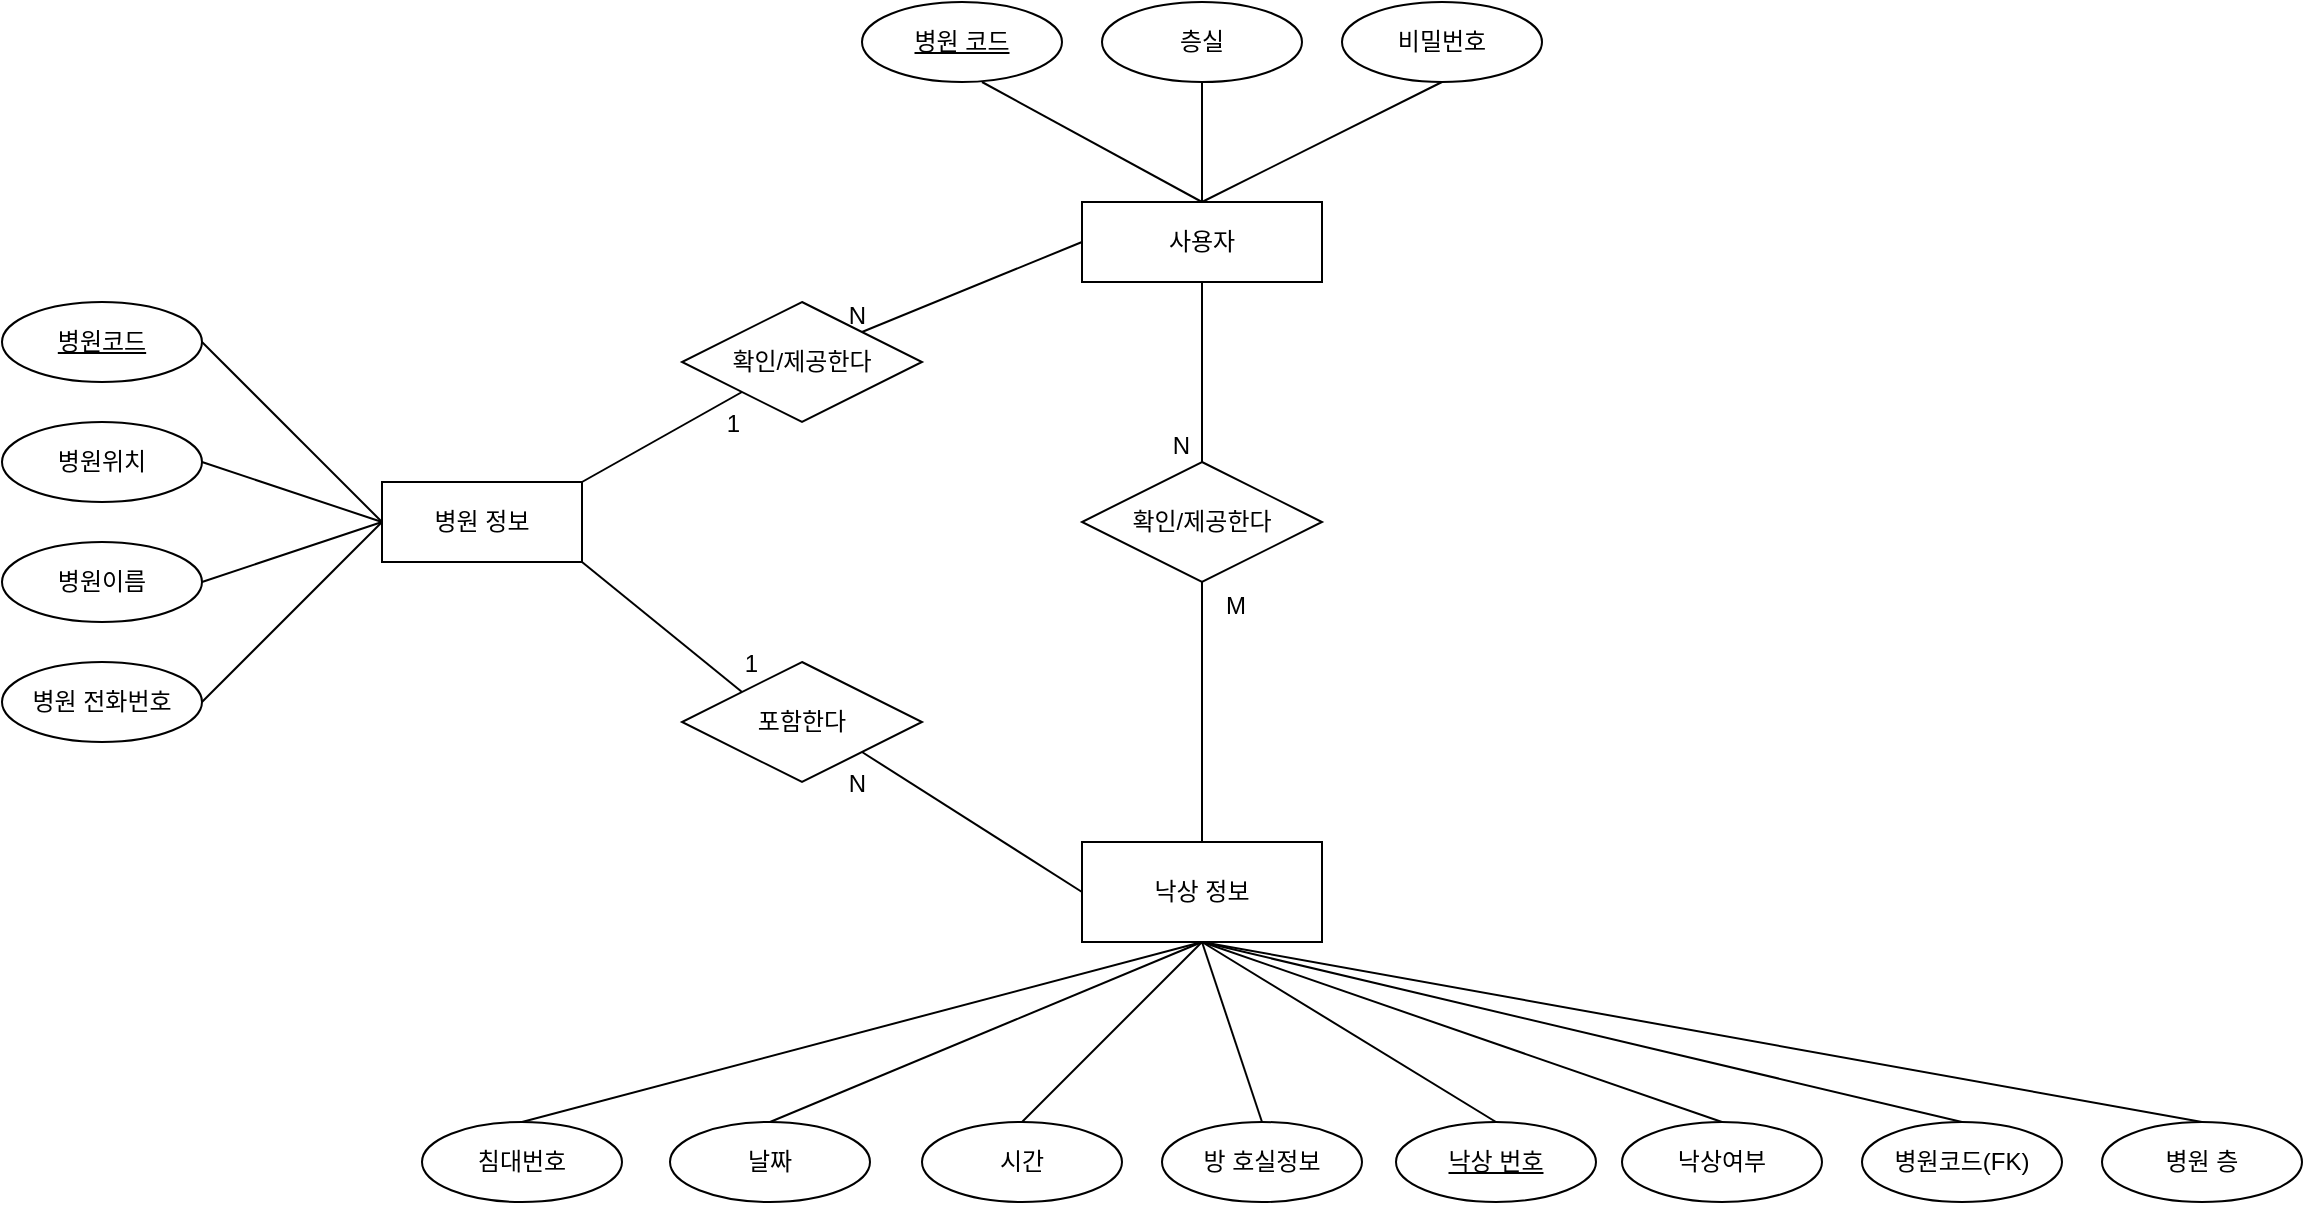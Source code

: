 <mxfile version="24.5.4" type="device">
  <diagram name="페이지-1" id="0Yy5LpalHrTcR6PY08G_">
    <mxGraphModel dx="1434" dy="1949" grid="1" gridSize="10" guides="1" tooltips="1" connect="1" arrows="1" fold="1" page="1" pageScale="1" pageWidth="827" pageHeight="1169" math="0" shadow="0">
      <root>
        <mxCell id="0" />
        <mxCell id="1" parent="0" />
        <mxCell id="QdwyMLrX8IVFa2yjy7a5-65" value="낙상 정보" style="rounded=0;whiteSpace=wrap;html=1;" parent="1" vertex="1">
          <mxGeometry x="570" y="330" width="120" height="50" as="geometry" />
        </mxCell>
        <mxCell id="QdwyMLrX8IVFa2yjy7a5-73" value="" style="endArrow=none;html=1;rounded=0;exitX=0.5;exitY=0;exitDx=0;exitDy=0;entryX=0.5;entryY=1;entryDx=0;entryDy=0;" parent="1" target="QdwyMLrX8IVFa2yjy7a5-65" edge="1">
          <mxGeometry width="50" height="50" relative="1" as="geometry">
            <mxPoint x="290" y="470" as="sourcePoint" />
            <mxPoint x="590" y="360" as="targetPoint" />
          </mxGeometry>
        </mxCell>
        <mxCell id="QdwyMLrX8IVFa2yjy7a5-74" value="" style="endArrow=none;html=1;rounded=0;exitX=0.5;exitY=0;exitDx=0;exitDy=0;entryX=0.5;entryY=1;entryDx=0;entryDy=0;" parent="1" source="QdwyMLrX8IVFa2yjy7a5-88" target="QdwyMLrX8IVFa2yjy7a5-65" edge="1">
          <mxGeometry width="50" height="50" relative="1" as="geometry">
            <mxPoint x="490" y="420" as="sourcePoint" />
            <mxPoint x="590" y="360" as="targetPoint" />
          </mxGeometry>
        </mxCell>
        <mxCell id="QdwyMLrX8IVFa2yjy7a5-75" value="" style="endArrow=none;html=1;rounded=0;exitX=0.5;exitY=0;exitDx=0;exitDy=0;" parent="1" source="QdwyMLrX8IVFa2yjy7a5-89" edge="1">
          <mxGeometry width="50" height="50" relative="1" as="geometry">
            <mxPoint x="580" y="420" as="sourcePoint" />
            <mxPoint x="630" y="380" as="targetPoint" />
          </mxGeometry>
        </mxCell>
        <mxCell id="QdwyMLrX8IVFa2yjy7a5-76" value="" style="endArrow=none;html=1;rounded=0;exitX=0.5;exitY=0;exitDx=0;exitDy=0;entryX=0.5;entryY=1;entryDx=0;entryDy=0;" parent="1" source="QdwyMLrX8IVFa2yjy7a5-90" target="QdwyMLrX8IVFa2yjy7a5-65" edge="1">
          <mxGeometry width="50" height="50" relative="1" as="geometry">
            <mxPoint x="672" y="420" as="sourcePoint" />
            <mxPoint x="590" y="360" as="targetPoint" />
          </mxGeometry>
        </mxCell>
        <mxCell id="QdwyMLrX8IVFa2yjy7a5-77" value="" style="endArrow=none;html=1;rounded=0;exitX=0.5;exitY=0;exitDx=0;exitDy=0;" parent="1" source="QdwyMLrX8IVFa2yjy7a5-91" edge="1">
          <mxGeometry width="50" height="50" relative="1" as="geometry">
            <mxPoint x="770" y="420" as="sourcePoint" />
            <mxPoint x="630" y="380" as="targetPoint" />
          </mxGeometry>
        </mxCell>
        <mxCell id="QdwyMLrX8IVFa2yjy7a5-78" value="" style="endArrow=none;html=1;rounded=0;exitX=0.5;exitY=0;exitDx=0;exitDy=0;" parent="1" source="QdwyMLrX8IVFa2yjy7a5-92" edge="1">
          <mxGeometry width="50" height="50" relative="1" as="geometry">
            <mxPoint x="861" y="419" as="sourcePoint" />
            <mxPoint x="630" y="380" as="targetPoint" />
          </mxGeometry>
        </mxCell>
        <mxCell id="QdwyMLrX8IVFa2yjy7a5-79" value="사용자" style="rounded=0;whiteSpace=wrap;html=1;" parent="1" vertex="1">
          <mxGeometry x="570" y="10" width="120" height="40" as="geometry" />
        </mxCell>
        <mxCell id="QdwyMLrX8IVFa2yjy7a5-84" value="" style="endArrow=none;html=1;rounded=0;exitX=0.5;exitY=1;exitDx=0;exitDy=0;entryX=0.5;entryY=0;entryDx=0;entryDy=0;" parent="1" target="QdwyMLrX8IVFa2yjy7a5-79" edge="1">
          <mxGeometry width="50" height="50" relative="1" as="geometry">
            <mxPoint x="520" y="-50" as="sourcePoint" />
            <mxPoint x="520" y="100" as="targetPoint" />
          </mxGeometry>
        </mxCell>
        <mxCell id="QdwyMLrX8IVFa2yjy7a5-88" value="날짜" style="ellipse;whiteSpace=wrap;html=1;align=center;" parent="1" vertex="1">
          <mxGeometry x="364" y="470" width="100" height="40" as="geometry" />
        </mxCell>
        <mxCell id="QdwyMLrX8IVFa2yjy7a5-89" value="시간" style="ellipse;whiteSpace=wrap;html=1;align=center;" parent="1" vertex="1">
          <mxGeometry x="490" y="470" width="100" height="40" as="geometry" />
        </mxCell>
        <mxCell id="QdwyMLrX8IVFa2yjy7a5-90" value="방 호실정보" style="ellipse;whiteSpace=wrap;html=1;align=center;" parent="1" vertex="1">
          <mxGeometry x="610" y="470" width="100" height="40" as="geometry" />
        </mxCell>
        <mxCell id="QdwyMLrX8IVFa2yjy7a5-91" value="&lt;u&gt;낙상 번호&lt;/u&gt;" style="ellipse;whiteSpace=wrap;html=1;align=center;" parent="1" vertex="1">
          <mxGeometry x="727" y="470" width="100" height="40" as="geometry" />
        </mxCell>
        <mxCell id="QdwyMLrX8IVFa2yjy7a5-92" value="낙상여부" style="ellipse;whiteSpace=wrap;html=1;align=center;" parent="1" vertex="1">
          <mxGeometry x="840" y="470" width="100" height="40" as="geometry" />
        </mxCell>
        <mxCell id="QdwyMLrX8IVFa2yjy7a5-93" value="병원 코드" style="ellipse;whiteSpace=wrap;html=1;align=center;fontStyle=4;" parent="1" vertex="1">
          <mxGeometry x="460" y="-90" width="100" height="40" as="geometry" />
        </mxCell>
        <mxCell id="QdwyMLrX8IVFa2yjy7a5-94" value="층실" style="ellipse;whiteSpace=wrap;html=1;align=center;" parent="1" vertex="1">
          <mxGeometry x="580" y="-90" width="100" height="40" as="geometry" />
        </mxCell>
        <mxCell id="QdwyMLrX8IVFa2yjy7a5-95" value="비밀번호" style="ellipse;whiteSpace=wrap;html=1;align=center;" parent="1" vertex="1">
          <mxGeometry x="700" y="-90" width="100" height="40" as="geometry" />
        </mxCell>
        <mxCell id="QdwyMLrX8IVFa2yjy7a5-96" value="" style="endArrow=none;html=1;rounded=0;exitX=0.5;exitY=1;exitDx=0;exitDy=0;entryX=0.5;entryY=0;entryDx=0;entryDy=0;" parent="1" source="QdwyMLrX8IVFa2yjy7a5-94" target="QdwyMLrX8IVFa2yjy7a5-79" edge="1">
          <mxGeometry relative="1" as="geometry">
            <mxPoint x="480" y="30" as="sourcePoint" />
            <mxPoint x="640" y="30" as="targetPoint" />
          </mxGeometry>
        </mxCell>
        <mxCell id="QdwyMLrX8IVFa2yjy7a5-97" value="" style="endArrow=none;html=1;rounded=0;exitX=0.5;exitY=1;exitDx=0;exitDy=0;entryX=0.5;entryY=0;entryDx=0;entryDy=0;" parent="1" source="QdwyMLrX8IVFa2yjy7a5-95" target="QdwyMLrX8IVFa2yjy7a5-79" edge="1">
          <mxGeometry relative="1" as="geometry">
            <mxPoint x="480" y="30" as="sourcePoint" />
            <mxPoint x="640" y="30" as="targetPoint" />
          </mxGeometry>
        </mxCell>
        <mxCell id="QdwyMLrX8IVFa2yjy7a5-98" value="병원코드(FK)" style="ellipse;whiteSpace=wrap;html=1;align=center;" parent="1" vertex="1">
          <mxGeometry x="960" y="470" width="100" height="40" as="geometry" />
        </mxCell>
        <mxCell id="QdwyMLrX8IVFa2yjy7a5-99" value="" style="endArrow=none;html=1;rounded=0;entryX=0.5;entryY=0;entryDx=0;entryDy=0;" parent="1" target="QdwyMLrX8IVFa2yjy7a5-98" edge="1">
          <mxGeometry relative="1" as="geometry">
            <mxPoint x="630" y="380" as="sourcePoint" />
            <mxPoint x="650" y="200" as="targetPoint" />
          </mxGeometry>
        </mxCell>
        <mxCell id="QdwyMLrX8IVFa2yjy7a5-100" value="병원 층" style="ellipse;whiteSpace=wrap;html=1;align=center;" parent="1" vertex="1">
          <mxGeometry x="1080" y="470" width="100" height="40" as="geometry" />
        </mxCell>
        <mxCell id="QdwyMLrX8IVFa2yjy7a5-101" value="" style="endArrow=none;html=1;rounded=0;entryX=0.5;entryY=0;entryDx=0;entryDy=0;" parent="1" target="QdwyMLrX8IVFa2yjy7a5-100" edge="1">
          <mxGeometry relative="1" as="geometry">
            <mxPoint x="630" y="380" as="sourcePoint" />
            <mxPoint x="650" y="200" as="targetPoint" />
          </mxGeometry>
        </mxCell>
        <mxCell id="QdwyMLrX8IVFa2yjy7a5-102" value="병원 정보" style="whiteSpace=wrap;html=1;align=center;" parent="1" vertex="1">
          <mxGeometry x="220" y="150" width="100" height="40" as="geometry" />
        </mxCell>
        <mxCell id="QdwyMLrX8IVFa2yjy7a5-103" value="&lt;u&gt;병원코드&lt;/u&gt;" style="ellipse;whiteSpace=wrap;html=1;align=center;" parent="1" vertex="1">
          <mxGeometry x="30" y="60" width="100" height="40" as="geometry" />
        </mxCell>
        <mxCell id="QdwyMLrX8IVFa2yjy7a5-104" value="병원위치" style="ellipse;whiteSpace=wrap;html=1;align=center;" parent="1" vertex="1">
          <mxGeometry x="30" y="120" width="100" height="40" as="geometry" />
        </mxCell>
        <mxCell id="QdwyMLrX8IVFa2yjy7a5-105" value="병원이름" style="ellipse;whiteSpace=wrap;html=1;align=center;" parent="1" vertex="1">
          <mxGeometry x="30" y="180" width="100" height="40" as="geometry" />
        </mxCell>
        <mxCell id="QdwyMLrX8IVFa2yjy7a5-106" value="병원 전화번호" style="ellipse;whiteSpace=wrap;html=1;align=center;" parent="1" vertex="1">
          <mxGeometry x="30" y="240" width="100" height="40" as="geometry" />
        </mxCell>
        <mxCell id="QdwyMLrX8IVFa2yjy7a5-107" value="" style="endArrow=none;html=1;rounded=0;exitX=1;exitY=0.5;exitDx=0;exitDy=0;entryX=0;entryY=0.5;entryDx=0;entryDy=0;" parent="1" source="QdwyMLrX8IVFa2yjy7a5-103" target="QdwyMLrX8IVFa2yjy7a5-102" edge="1">
          <mxGeometry relative="1" as="geometry">
            <mxPoint x="230" y="210" as="sourcePoint" />
            <mxPoint x="390" y="210" as="targetPoint" />
          </mxGeometry>
        </mxCell>
        <mxCell id="QdwyMLrX8IVFa2yjy7a5-108" value="" style="endArrow=none;html=1;rounded=0;exitX=1;exitY=0.5;exitDx=0;exitDy=0;entryX=0;entryY=0.5;entryDx=0;entryDy=0;" parent="1" source="QdwyMLrX8IVFa2yjy7a5-104" target="QdwyMLrX8IVFa2yjy7a5-102" edge="1">
          <mxGeometry relative="1" as="geometry">
            <mxPoint x="230" y="210" as="sourcePoint" />
            <mxPoint x="390" y="210" as="targetPoint" />
          </mxGeometry>
        </mxCell>
        <mxCell id="QdwyMLrX8IVFa2yjy7a5-109" value="" style="endArrow=none;html=1;rounded=0;exitX=1;exitY=0.5;exitDx=0;exitDy=0;entryX=0;entryY=0.5;entryDx=0;entryDy=0;" parent="1" source="QdwyMLrX8IVFa2yjy7a5-105" target="QdwyMLrX8IVFa2yjy7a5-102" edge="1">
          <mxGeometry relative="1" as="geometry">
            <mxPoint x="230" y="210" as="sourcePoint" />
            <mxPoint x="390" y="210" as="targetPoint" />
          </mxGeometry>
        </mxCell>
        <mxCell id="QdwyMLrX8IVFa2yjy7a5-110" value="" style="endArrow=none;html=1;rounded=0;exitX=1;exitY=0.5;exitDx=0;exitDy=0;entryX=0;entryY=0.5;entryDx=0;entryDy=0;" parent="1" source="QdwyMLrX8IVFa2yjy7a5-106" target="QdwyMLrX8IVFa2yjy7a5-102" edge="1">
          <mxGeometry relative="1" as="geometry">
            <mxPoint x="230" y="210" as="sourcePoint" />
            <mxPoint x="390" y="210" as="targetPoint" />
          </mxGeometry>
        </mxCell>
        <mxCell id="QdwyMLrX8IVFa2yjy7a5-111" value="확인/제공한다" style="shape=rhombus;perimeter=rhombusPerimeter;whiteSpace=wrap;html=1;align=center;" parent="1" vertex="1">
          <mxGeometry x="570" y="140" width="120" height="60" as="geometry" />
        </mxCell>
        <mxCell id="QdwyMLrX8IVFa2yjy7a5-112" value="확인/제공한다" style="shape=rhombus;perimeter=rhombusPerimeter;whiteSpace=wrap;html=1;align=center;" parent="1" vertex="1">
          <mxGeometry x="370" y="60" width="120" height="60" as="geometry" />
        </mxCell>
        <mxCell id="QdwyMLrX8IVFa2yjy7a5-113" value="" style="endArrow=none;html=1;rounded=0;exitX=1;exitY=0;exitDx=0;exitDy=0;entryX=0;entryY=1;entryDx=0;entryDy=0;" parent="1" source="QdwyMLrX8IVFa2yjy7a5-102" target="QdwyMLrX8IVFa2yjy7a5-112" edge="1">
          <mxGeometry relative="1" as="geometry">
            <mxPoint x="610" y="210" as="sourcePoint" />
            <mxPoint x="450" y="140" as="targetPoint" />
          </mxGeometry>
        </mxCell>
        <mxCell id="QdwyMLrX8IVFa2yjy7a5-114" value="1" style="resizable=0;html=1;whiteSpace=wrap;align=right;verticalAlign=bottom;" parent="QdwyMLrX8IVFa2yjy7a5-113" connectable="0" vertex="1">
          <mxGeometry x="1" relative="1" as="geometry">
            <mxPoint y="25" as="offset" />
          </mxGeometry>
        </mxCell>
        <mxCell id="QdwyMLrX8IVFa2yjy7a5-115" value="" style="endArrow=none;html=1;rounded=0;entryX=1;entryY=0;entryDx=0;entryDy=0;exitX=0;exitY=0.5;exitDx=0;exitDy=0;" parent="1" source="QdwyMLrX8IVFa2yjy7a5-79" target="QdwyMLrX8IVFa2yjy7a5-112" edge="1">
          <mxGeometry relative="1" as="geometry">
            <mxPoint x="590" y="80" as="sourcePoint" />
            <mxPoint x="770" y="210" as="targetPoint" />
          </mxGeometry>
        </mxCell>
        <mxCell id="QdwyMLrX8IVFa2yjy7a5-116" value="N" style="resizable=0;html=1;whiteSpace=wrap;align=right;verticalAlign=bottom;" parent="QdwyMLrX8IVFa2yjy7a5-115" connectable="0" vertex="1">
          <mxGeometry x="1" relative="1" as="geometry">
            <mxPoint x="4" as="offset" />
          </mxGeometry>
        </mxCell>
        <mxCell id="QdwyMLrX8IVFa2yjy7a5-119" value="" style="endArrow=none;html=1;rounded=0;exitX=0.5;exitY=1;exitDx=0;exitDy=0;entryX=0.5;entryY=0;entryDx=0;entryDy=0;" parent="1" source="QdwyMLrX8IVFa2yjy7a5-111" target="QdwyMLrX8IVFa2yjy7a5-65" edge="1">
          <mxGeometry relative="1" as="geometry">
            <mxPoint x="610" y="210" as="sourcePoint" />
            <mxPoint x="770" y="210" as="targetPoint" />
          </mxGeometry>
        </mxCell>
        <mxCell id="QdwyMLrX8IVFa2yjy7a5-120" value="M" style="resizable=0;html=1;whiteSpace=wrap;align=left;verticalAlign=bottom;" parent="QdwyMLrX8IVFa2yjy7a5-119" connectable="0" vertex="1">
          <mxGeometry x="-1" relative="1" as="geometry">
            <mxPoint x="10" y="20" as="offset" />
          </mxGeometry>
        </mxCell>
        <mxCell id="QdwyMLrX8IVFa2yjy7a5-123" value="" style="endArrow=none;html=1;rounded=0;entryX=0.5;entryY=0;entryDx=0;entryDy=0;exitX=0.5;exitY=1;exitDx=0;exitDy=0;" parent="1" source="QdwyMLrX8IVFa2yjy7a5-79" target="QdwyMLrX8IVFa2yjy7a5-111" edge="1">
          <mxGeometry relative="1" as="geometry">
            <mxPoint x="580" y="40" as="sourcePoint" />
            <mxPoint x="470" y="85" as="targetPoint" />
          </mxGeometry>
        </mxCell>
        <mxCell id="QdwyMLrX8IVFa2yjy7a5-124" value="N" style="resizable=0;html=1;whiteSpace=wrap;align=right;verticalAlign=bottom;" parent="QdwyMLrX8IVFa2yjy7a5-123" connectable="0" vertex="1">
          <mxGeometry x="1" relative="1" as="geometry">
            <mxPoint x="-5" as="offset" />
          </mxGeometry>
        </mxCell>
        <mxCell id="QdwyMLrX8IVFa2yjy7a5-125" value="포함한다" style="shape=rhombus;perimeter=rhombusPerimeter;whiteSpace=wrap;html=1;align=center;" parent="1" vertex="1">
          <mxGeometry x="370" y="240" width="120" height="60" as="geometry" />
        </mxCell>
        <mxCell id="QdwyMLrX8IVFa2yjy7a5-127" value="" style="endArrow=none;html=1;rounded=0;exitX=1;exitY=1;exitDx=0;exitDy=0;entryX=0;entryY=0;entryDx=0;entryDy=0;" parent="1" source="QdwyMLrX8IVFa2yjy7a5-102" target="QdwyMLrX8IVFa2yjy7a5-125" edge="1">
          <mxGeometry relative="1" as="geometry">
            <mxPoint x="440" y="310" as="sourcePoint" />
            <mxPoint x="600" y="310" as="targetPoint" />
          </mxGeometry>
        </mxCell>
        <mxCell id="QdwyMLrX8IVFa2yjy7a5-128" value="1" style="resizable=0;html=1;whiteSpace=wrap;align=right;verticalAlign=bottom;" parent="QdwyMLrX8IVFa2yjy7a5-127" connectable="0" vertex="1">
          <mxGeometry x="1" relative="1" as="geometry">
            <mxPoint x="10" y="-5" as="offset" />
          </mxGeometry>
        </mxCell>
        <mxCell id="QdwyMLrX8IVFa2yjy7a5-129" value="" style="endArrow=none;html=1;rounded=0;entryX=1;entryY=1;entryDx=0;entryDy=0;exitX=0;exitY=0.5;exitDx=0;exitDy=0;" parent="1" source="QdwyMLrX8IVFa2yjy7a5-65" target="QdwyMLrX8IVFa2yjy7a5-125" edge="1">
          <mxGeometry relative="1" as="geometry">
            <mxPoint x="440" y="310" as="sourcePoint" />
            <mxPoint x="600" y="310" as="targetPoint" />
          </mxGeometry>
        </mxCell>
        <mxCell id="QdwyMLrX8IVFa2yjy7a5-130" value="N" style="resizable=0;html=1;whiteSpace=wrap;align=right;verticalAlign=bottom;" parent="QdwyMLrX8IVFa2yjy7a5-129" connectable="0" vertex="1">
          <mxGeometry x="1" relative="1" as="geometry">
            <mxPoint x="4" y="25" as="offset" />
          </mxGeometry>
        </mxCell>
        <mxCell id="JCdojYnjl7schqHjtsC9-1" value="침대번호" style="ellipse;whiteSpace=wrap;html=1;align=center;" vertex="1" parent="1">
          <mxGeometry x="240" y="470" width="100" height="40" as="geometry" />
        </mxCell>
      </root>
    </mxGraphModel>
  </diagram>
</mxfile>
